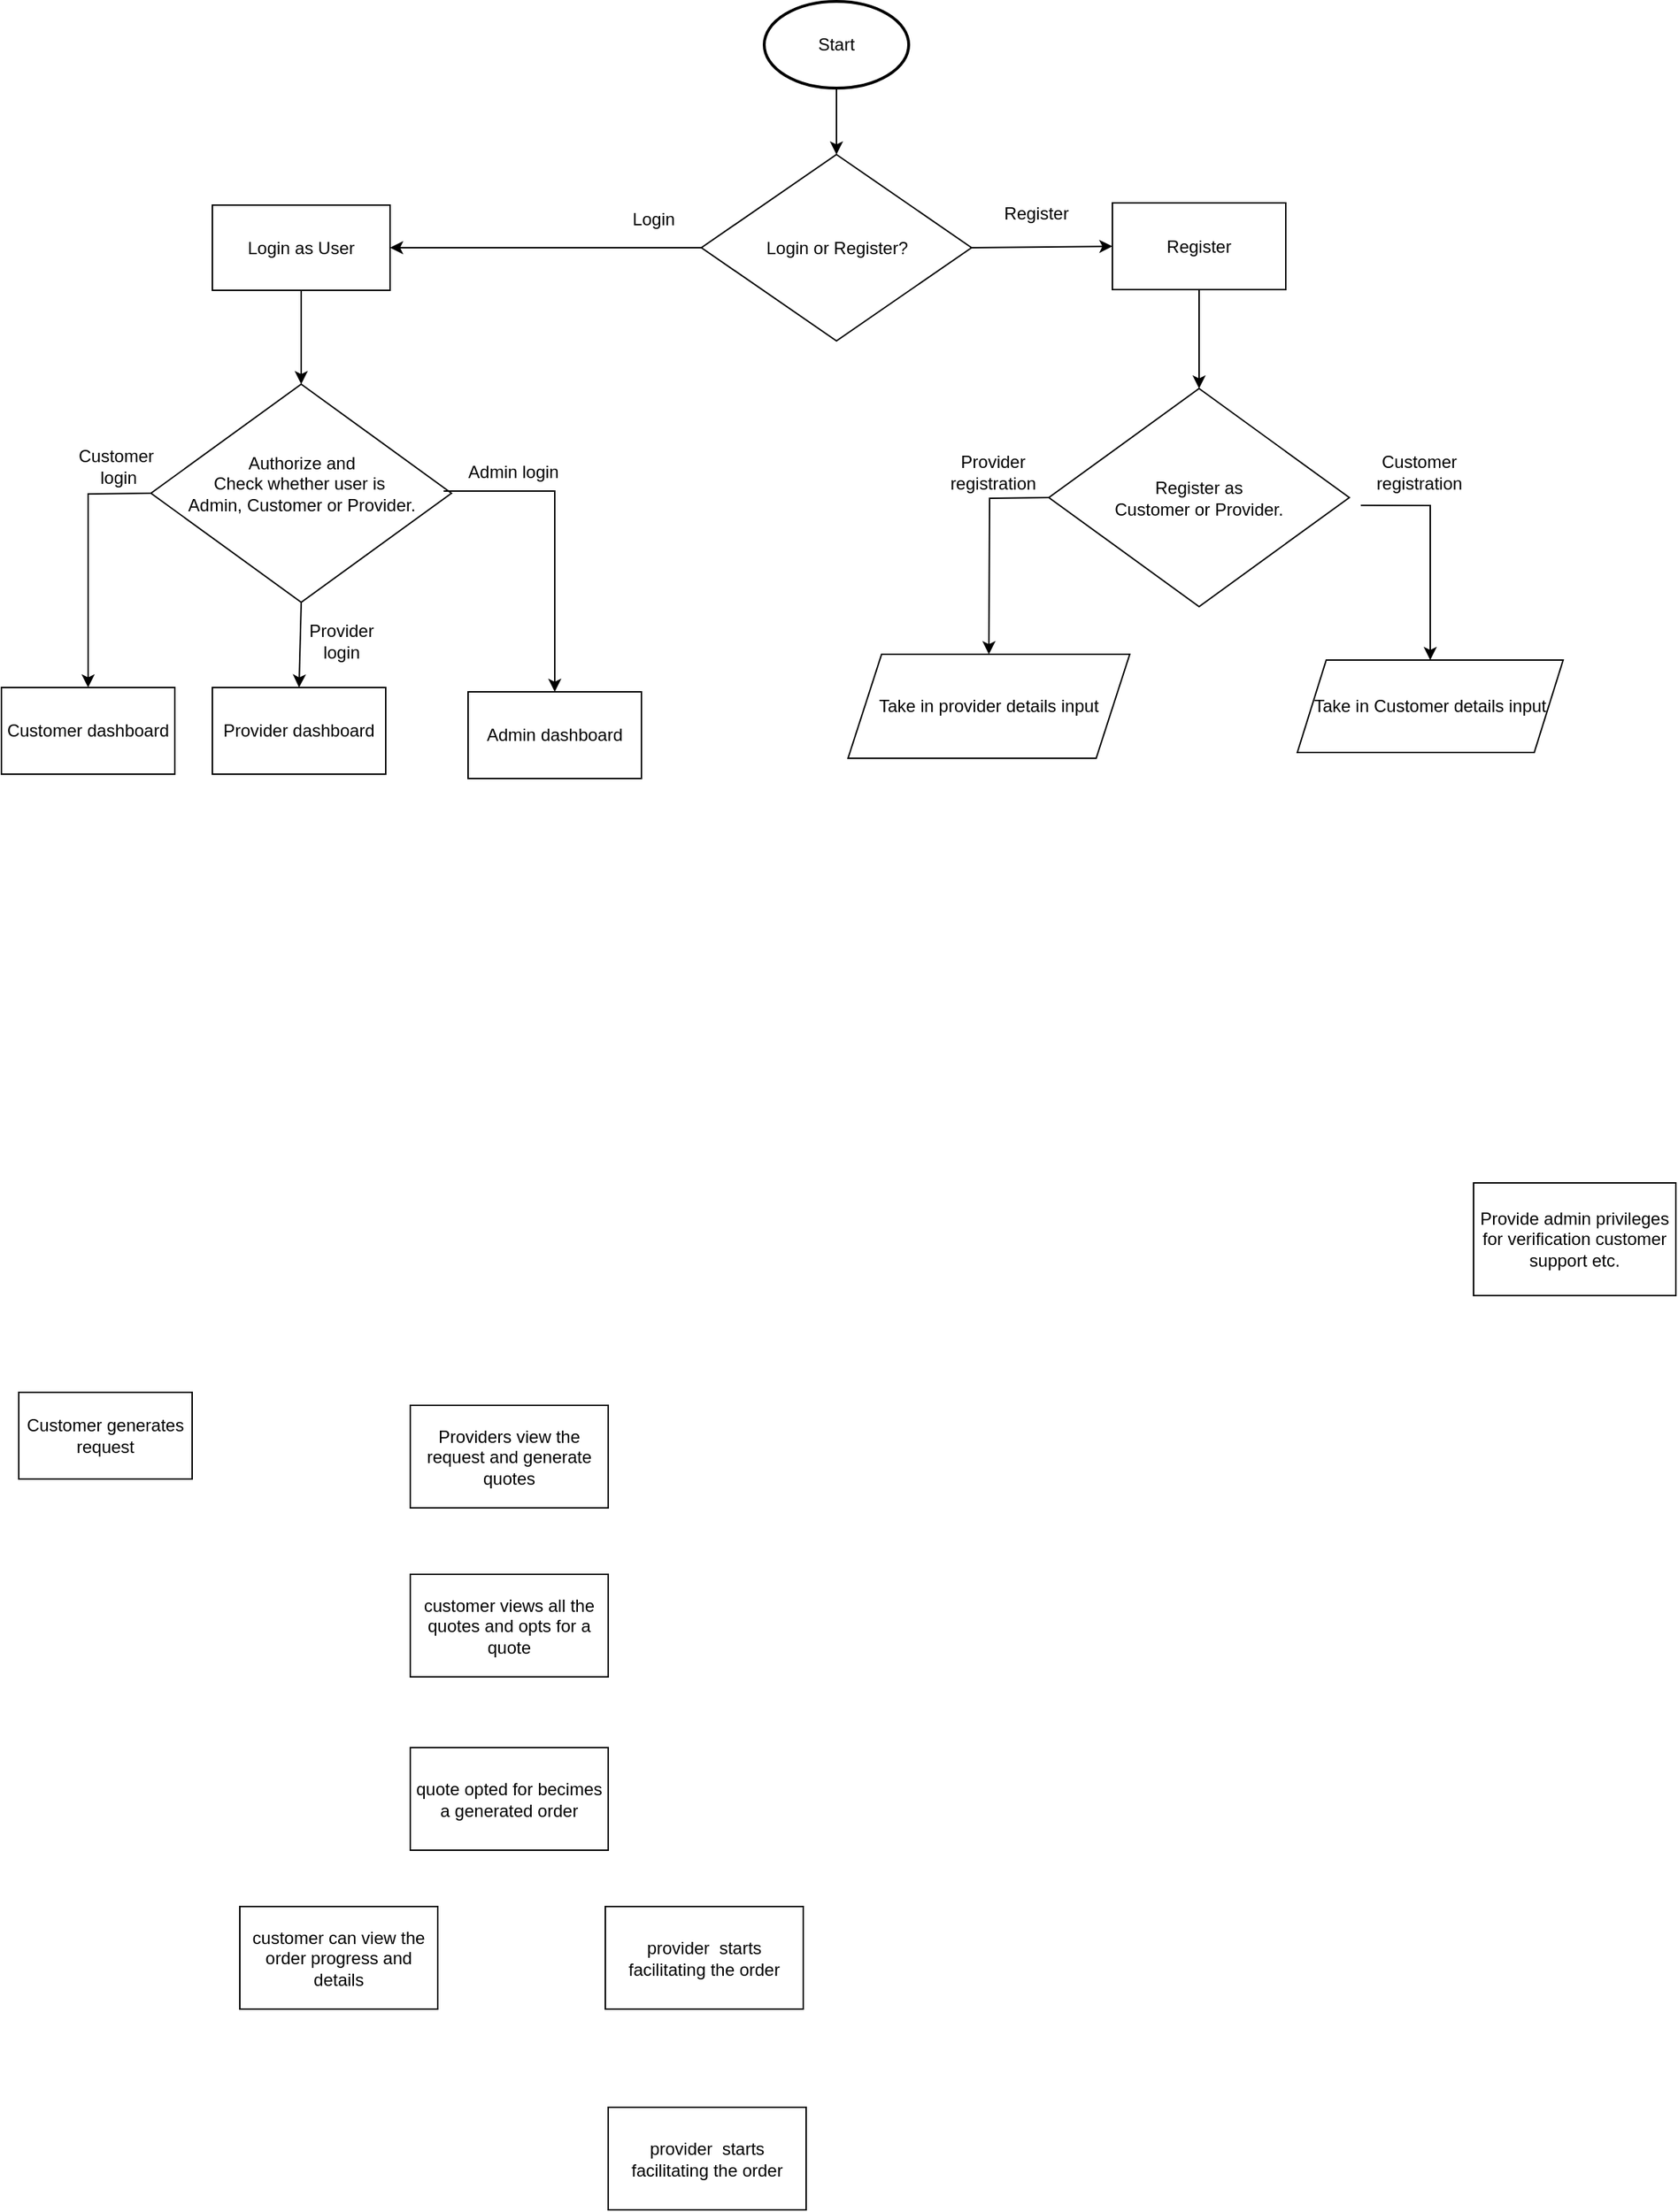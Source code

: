 <mxfile version="24.2.7" type="github">
  <diagram id="C5RBs43oDa-KdzZeNtuy" name="Page-1">
    <mxGraphModel dx="890" dy="958" grid="0" gridSize="10" guides="1" tooltips="1" connect="1" arrows="1" fold="1" page="0" pageScale="1" pageWidth="827" pageHeight="1169" math="0" shadow="0">
      <root>
        <mxCell id="WIyWlLk6GJQsqaUBKTNV-0" />
        <mxCell id="WIyWlLk6GJQsqaUBKTNV-1" parent="WIyWlLk6GJQsqaUBKTNV-0" />
        <mxCell id="cVaj2u5GrDJfhxVtXkWg-0" value="Start" style="strokeWidth=2;html=1;shape=mxgraph.flowchart.start_1;whiteSpace=wrap;" parent="WIyWlLk6GJQsqaUBKTNV-1" vertex="1">
          <mxGeometry x="954" y="-68" width="100" height="60" as="geometry" />
        </mxCell>
        <mxCell id="cVaj2u5GrDJfhxVtXkWg-1" value="Login as User" style="rounded=0;whiteSpace=wrap;html=1;" parent="WIyWlLk6GJQsqaUBKTNV-1" vertex="1">
          <mxGeometry x="572" y="73" width="123" height="59" as="geometry" />
        </mxCell>
        <mxCell id="cVaj2u5GrDJfhxVtXkWg-2" value="Authorize and &lt;br&gt;&lt;div&gt;Check whether user is&amp;nbsp;&lt;/div&gt;&lt;div&gt;Admin, Customer or Provider.&lt;/div&gt;&lt;div&gt;&lt;br&gt;&lt;/div&gt;" style="rhombus;whiteSpace=wrap;html=1;" parent="WIyWlLk6GJQsqaUBKTNV-1" vertex="1">
          <mxGeometry x="529.5" y="197" width="208" height="151" as="geometry" />
        </mxCell>
        <mxCell id="cVaj2u5GrDJfhxVtXkWg-4" value="Take in provider details input" style="shape=parallelogram;perimeter=parallelogramPerimeter;whiteSpace=wrap;html=1;fixedSize=1;size=23.235;" parent="WIyWlLk6GJQsqaUBKTNV-1" vertex="1">
          <mxGeometry x="1012" y="384" width="195" height="72" as="geometry" />
        </mxCell>
        <mxCell id="cVaj2u5GrDJfhxVtXkWg-5" value="&lt;div&gt;Take in Customer details input&lt;/div&gt;" style="shape=parallelogram;perimeter=parallelogramPerimeter;whiteSpace=wrap;html=1;fixedSize=1;" parent="WIyWlLk6GJQsqaUBKTNV-1" vertex="1">
          <mxGeometry x="1323" y="388" width="184" height="64" as="geometry" />
        </mxCell>
        <mxCell id="cVaj2u5GrDJfhxVtXkWg-7" value="&lt;div&gt;Customer dashboard&lt;/div&gt;" style="rounded=0;whiteSpace=wrap;html=1;" parent="WIyWlLk6GJQsqaUBKTNV-1" vertex="1">
          <mxGeometry x="426" y="407" width="120" height="60" as="geometry" />
        </mxCell>
        <mxCell id="cVaj2u5GrDJfhxVtXkWg-8" value="&lt;div&gt;Admin dashboard&lt;/div&gt;" style="rounded=0;whiteSpace=wrap;html=1;" parent="WIyWlLk6GJQsqaUBKTNV-1" vertex="1">
          <mxGeometry x="749" y="410" width="120" height="60" as="geometry" />
        </mxCell>
        <mxCell id="cVaj2u5GrDJfhxVtXkWg-9" value="Provide admin privileges for verification customer support etc." style="rounded=0;whiteSpace=wrap;html=1;" parent="WIyWlLk6GJQsqaUBKTNV-1" vertex="1">
          <mxGeometry x="1445" y="750" width="140" height="78" as="geometry" />
        </mxCell>
        <mxCell id="cVaj2u5GrDJfhxVtXkWg-10" value="Customer generates request" style="rounded=0;whiteSpace=wrap;html=1;" parent="WIyWlLk6GJQsqaUBKTNV-1" vertex="1">
          <mxGeometry x="438" y="895" width="120" height="60" as="geometry" />
        </mxCell>
        <mxCell id="cVaj2u5GrDJfhxVtXkWg-12" value="Providers view the request and generate quotes" style="rounded=0;whiteSpace=wrap;html=1;" parent="WIyWlLk6GJQsqaUBKTNV-1" vertex="1">
          <mxGeometry x="709" y="904" width="137" height="71" as="geometry" />
        </mxCell>
        <mxCell id="cVaj2u5GrDJfhxVtXkWg-13" value="customer views all the quotes and opts for a quote " style="rounded=0;whiteSpace=wrap;html=1;" parent="WIyWlLk6GJQsqaUBKTNV-1" vertex="1">
          <mxGeometry x="709" y="1021" width="137" height="71" as="geometry" />
        </mxCell>
        <mxCell id="cVaj2u5GrDJfhxVtXkWg-14" value="quote opted for becimes a generated order" style="rounded=0;whiteSpace=wrap;html=1;" parent="WIyWlLk6GJQsqaUBKTNV-1" vertex="1">
          <mxGeometry x="709" y="1141" width="137" height="71" as="geometry" />
        </mxCell>
        <mxCell id="cVaj2u5GrDJfhxVtXkWg-15" value="customer can view the order progress and details" style="rounded=0;whiteSpace=wrap;html=1;" parent="WIyWlLk6GJQsqaUBKTNV-1" vertex="1">
          <mxGeometry x="591" y="1251" width="137" height="71" as="geometry" />
        </mxCell>
        <mxCell id="cVaj2u5GrDJfhxVtXkWg-16" value="provider&amp;nbsp; starts facilitating the order " style="rounded=0;whiteSpace=wrap;html=1;" parent="WIyWlLk6GJQsqaUBKTNV-1" vertex="1">
          <mxGeometry x="844" y="1251" width="137" height="71" as="geometry" />
        </mxCell>
        <mxCell id="cVaj2u5GrDJfhxVtXkWg-17" value="provider&amp;nbsp; starts facilitating the order " style="rounded=0;whiteSpace=wrap;html=1;" parent="WIyWlLk6GJQsqaUBKTNV-1" vertex="1">
          <mxGeometry x="846" y="1390" width="137" height="71" as="geometry" />
        </mxCell>
        <mxCell id="i8c5pmDL8lrEYYDZXuy1-1" value="Login or Register?" style="rhombus;whiteSpace=wrap;html=1;" vertex="1" parent="WIyWlLk6GJQsqaUBKTNV-1">
          <mxGeometry x="910.5" y="38" width="187" height="129" as="geometry" />
        </mxCell>
        <mxCell id="i8c5pmDL8lrEYYDZXuy1-2" value="" style="endArrow=classic;html=1;rounded=0;exitX=0.5;exitY=1;exitDx=0;exitDy=0;exitPerimeter=0;entryX=0.5;entryY=0;entryDx=0;entryDy=0;" edge="1" parent="WIyWlLk6GJQsqaUBKTNV-1" source="cVaj2u5GrDJfhxVtXkWg-0" target="i8c5pmDL8lrEYYDZXuy1-1">
          <mxGeometry width="50" height="50" relative="1" as="geometry">
            <mxPoint x="995" y="237" as="sourcePoint" />
            <mxPoint x="1045" y="187" as="targetPoint" />
          </mxGeometry>
        </mxCell>
        <mxCell id="i8c5pmDL8lrEYYDZXuy1-3" value="" style="endArrow=classic;html=1;rounded=0;exitX=0;exitY=0.5;exitDx=0;exitDy=0;entryX=1;entryY=0.5;entryDx=0;entryDy=0;" edge="1" parent="WIyWlLk6GJQsqaUBKTNV-1" source="i8c5pmDL8lrEYYDZXuy1-1" target="cVaj2u5GrDJfhxVtXkWg-1">
          <mxGeometry width="50" height="50" relative="1" as="geometry">
            <mxPoint x="995" y="237" as="sourcePoint" />
            <mxPoint x="1045" y="187" as="targetPoint" />
          </mxGeometry>
        </mxCell>
        <mxCell id="i8c5pmDL8lrEYYDZXuy1-4" value="Register" style="rounded=0;whiteSpace=wrap;html=1;" vertex="1" parent="WIyWlLk6GJQsqaUBKTNV-1">
          <mxGeometry x="1195" y="71.5" width="120" height="60" as="geometry" />
        </mxCell>
        <mxCell id="i8c5pmDL8lrEYYDZXuy1-5" value="" style="endArrow=classic;html=1;rounded=0;exitX=0.5;exitY=1;exitDx=0;exitDy=0;entryX=0.5;entryY=0;entryDx=0;entryDy=0;" edge="1" parent="WIyWlLk6GJQsqaUBKTNV-1" source="cVaj2u5GrDJfhxVtXkWg-1" target="cVaj2u5GrDJfhxVtXkWg-2">
          <mxGeometry width="50" height="50" relative="1" as="geometry">
            <mxPoint x="984" y="237" as="sourcePoint" />
            <mxPoint x="1045" y="187" as="targetPoint" />
          </mxGeometry>
        </mxCell>
        <mxCell id="i8c5pmDL8lrEYYDZXuy1-6" value="&lt;div&gt;Register as&lt;br&gt;&lt;/div&gt;&lt;div&gt;Customer or Provider.&lt;/div&gt;" style="rhombus;whiteSpace=wrap;html=1;" vertex="1" parent="WIyWlLk6GJQsqaUBKTNV-1">
          <mxGeometry x="1151" y="200" width="208" height="151" as="geometry" />
        </mxCell>
        <mxCell id="i8c5pmDL8lrEYYDZXuy1-8" value="" style="endArrow=classic;html=1;rounded=0;entryX=0.5;entryY=0;entryDx=0;entryDy=0;exitX=0.5;exitY=1;exitDx=0;exitDy=0;" edge="1" parent="WIyWlLk6GJQsqaUBKTNV-1" source="i8c5pmDL8lrEYYDZXuy1-4" target="i8c5pmDL8lrEYYDZXuy1-6">
          <mxGeometry width="50" height="50" relative="1" as="geometry">
            <mxPoint x="995" y="237" as="sourcePoint" />
            <mxPoint x="1045" y="187" as="targetPoint" />
          </mxGeometry>
        </mxCell>
        <mxCell id="i8c5pmDL8lrEYYDZXuy1-9" value="" style="endArrow=classic;html=1;rounded=0;entryX=0;entryY=0.5;entryDx=0;entryDy=0;exitX=1;exitY=0.5;exitDx=0;exitDy=0;" edge="1" parent="WIyWlLk6GJQsqaUBKTNV-1" source="i8c5pmDL8lrEYYDZXuy1-1" target="i8c5pmDL8lrEYYDZXuy1-4">
          <mxGeometry width="50" height="50" relative="1" as="geometry">
            <mxPoint x="995" y="237" as="sourcePoint" />
            <mxPoint x="1045" y="187" as="targetPoint" />
          </mxGeometry>
        </mxCell>
        <mxCell id="i8c5pmDL8lrEYYDZXuy1-10" value="" style="endArrow=classic;html=1;rounded=0;exitX=0;exitY=0.5;exitDx=0;exitDy=0;entryX=0.5;entryY=0;entryDx=0;entryDy=0;" edge="1" parent="WIyWlLk6GJQsqaUBKTNV-1" source="i8c5pmDL8lrEYYDZXuy1-6" target="cVaj2u5GrDJfhxVtXkWg-4">
          <mxGeometry width="50" height="50" relative="1" as="geometry">
            <mxPoint x="860" y="369" as="sourcePoint" />
            <mxPoint x="910" y="319" as="targetPoint" />
            <Array as="points">
              <mxPoint x="1110" y="276" />
            </Array>
          </mxGeometry>
        </mxCell>
        <mxCell id="i8c5pmDL8lrEYYDZXuy1-11" value="" style="endArrow=classic;html=1;rounded=0;entryX=0.5;entryY=0;entryDx=0;entryDy=0;exitX=1.038;exitY=0.536;exitDx=0;exitDy=0;exitPerimeter=0;" edge="1" parent="WIyWlLk6GJQsqaUBKTNV-1" source="i8c5pmDL8lrEYYDZXuy1-6" target="cVaj2u5GrDJfhxVtXkWg-5">
          <mxGeometry width="50" height="50" relative="1" as="geometry">
            <mxPoint x="1424" y="255" as="sourcePoint" />
            <mxPoint x="910" y="319" as="targetPoint" />
            <Array as="points">
              <mxPoint x="1415" y="281" />
            </Array>
          </mxGeometry>
        </mxCell>
        <mxCell id="i8c5pmDL8lrEYYDZXuy1-12" value="Provider dashboard" style="rounded=0;whiteSpace=wrap;html=1;" vertex="1" parent="WIyWlLk6GJQsqaUBKTNV-1">
          <mxGeometry x="572" y="407" width="120" height="60" as="geometry" />
        </mxCell>
        <mxCell id="i8c5pmDL8lrEYYDZXuy1-13" value="" style="endArrow=classic;html=1;rounded=0;exitX=0.974;exitY=0.49;exitDx=0;exitDy=0;exitPerimeter=0;entryX=0.5;entryY=0;entryDx=0;entryDy=0;" edge="1" parent="WIyWlLk6GJQsqaUBKTNV-1" source="cVaj2u5GrDJfhxVtXkWg-2" target="cVaj2u5GrDJfhxVtXkWg-8">
          <mxGeometry width="50" height="50" relative="1" as="geometry">
            <mxPoint x="860" y="371" as="sourcePoint" />
            <mxPoint x="910" y="321" as="targetPoint" />
            <Array as="points">
              <mxPoint x="809" y="271" />
            </Array>
          </mxGeometry>
        </mxCell>
        <mxCell id="i8c5pmDL8lrEYYDZXuy1-14" value="" style="endArrow=classic;html=1;rounded=0;exitX=0.5;exitY=1;exitDx=0;exitDy=0;entryX=0.5;entryY=0;entryDx=0;entryDy=0;" edge="1" parent="WIyWlLk6GJQsqaUBKTNV-1" source="cVaj2u5GrDJfhxVtXkWg-2" target="i8c5pmDL8lrEYYDZXuy1-12">
          <mxGeometry width="50" height="50" relative="1" as="geometry">
            <mxPoint x="860" y="371" as="sourcePoint" />
            <mxPoint x="910" y="321" as="targetPoint" />
          </mxGeometry>
        </mxCell>
        <mxCell id="i8c5pmDL8lrEYYDZXuy1-15" value="" style="endArrow=classic;html=1;rounded=0;exitX=0;exitY=0.5;exitDx=0;exitDy=0;entryX=0.5;entryY=0;entryDx=0;entryDy=0;" edge="1" parent="WIyWlLk6GJQsqaUBKTNV-1" source="cVaj2u5GrDJfhxVtXkWg-2" target="cVaj2u5GrDJfhxVtXkWg-7">
          <mxGeometry width="50" height="50" relative="1" as="geometry">
            <mxPoint x="860" y="371" as="sourcePoint" />
            <mxPoint x="910" y="321" as="targetPoint" />
            <Array as="points">
              <mxPoint x="486" y="273" />
            </Array>
          </mxGeometry>
        </mxCell>
        <mxCell id="i8c5pmDL8lrEYYDZXuy1-16" value="Provider registration" style="text;html=1;align=center;verticalAlign=middle;whiteSpace=wrap;rounded=0;rotation=0;" vertex="1" parent="WIyWlLk6GJQsqaUBKTNV-1">
          <mxGeometry x="1060" y="243" width="105" height="30" as="geometry" />
        </mxCell>
        <mxCell id="i8c5pmDL8lrEYYDZXuy1-17" value="&lt;div&gt;Customer&lt;/div&gt;&lt;div&gt;registration&lt;/div&gt;" style="text;html=1;align=center;verticalAlign=middle;whiteSpace=wrap;rounded=0;" vertex="1" parent="WIyWlLk6GJQsqaUBKTNV-1">
          <mxGeometry x="1355" y="243" width="105" height="30" as="geometry" />
        </mxCell>
        <mxCell id="i8c5pmDL8lrEYYDZXuy1-18" value="Admin login" style="text;html=1;align=center;verticalAlign=middle;whiteSpace=wrap;rounded=0;" vertex="1" parent="WIyWlLk6GJQsqaUBKTNV-1">
          <mxGeometry x="728" y="243" width="105" height="30" as="geometry" />
        </mxCell>
        <mxCell id="i8c5pmDL8lrEYYDZXuy1-19" value="&lt;div&gt;Provider&lt;/div&gt;&lt;div&gt;login&lt;/div&gt;" style="text;html=1;align=center;verticalAlign=middle;whiteSpace=wrap;rounded=0;" vertex="1" parent="WIyWlLk6GJQsqaUBKTNV-1">
          <mxGeometry x="609" y="360" width="105" height="30" as="geometry" />
        </mxCell>
        <mxCell id="i8c5pmDL8lrEYYDZXuy1-21" value="&lt;div&gt;Customer&lt;/div&gt;&lt;div&gt;&amp;nbsp;login&lt;/div&gt;" style="text;html=1;align=center;verticalAlign=middle;whiteSpace=wrap;rounded=0;" vertex="1" parent="WIyWlLk6GJQsqaUBKTNV-1">
          <mxGeometry x="453" y="239" width="105" height="30" as="geometry" />
        </mxCell>
        <mxCell id="i8c5pmDL8lrEYYDZXuy1-23" value="Register" style="text;html=1;align=center;verticalAlign=middle;whiteSpace=wrap;rounded=0;" vertex="1" parent="WIyWlLk6GJQsqaUBKTNV-1">
          <mxGeometry x="1090" y="64" width="105" height="30" as="geometry" />
        </mxCell>
        <mxCell id="i8c5pmDL8lrEYYDZXuy1-25" value="Login" style="text;html=1;align=center;verticalAlign=middle;whiteSpace=wrap;rounded=0;" vertex="1" parent="WIyWlLk6GJQsqaUBKTNV-1">
          <mxGeometry x="825" y="68" width="105" height="30" as="geometry" />
        </mxCell>
      </root>
    </mxGraphModel>
  </diagram>
</mxfile>
